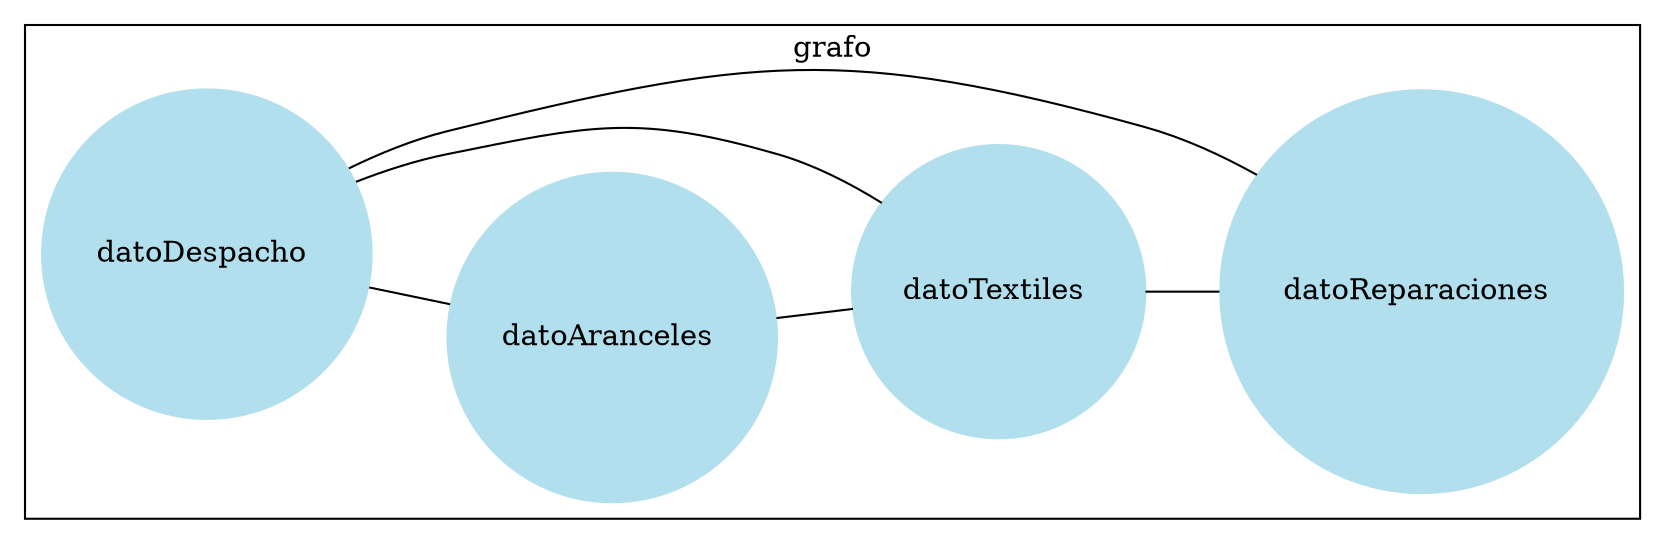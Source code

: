 graph G {
rankdir = LR; 
subgraph cluster_1 { 
node [color=lightblue2, style=filled, shape=circle]; 
nDespacho[label="datoDespacho "] 
nAranceles[label="datoAranceles "] 
nTextiles[label="datoTextiles "] 
nReparaciones[label="datoReparaciones "] 
nDespacho -- nAranceles 
nDespacho -- nReparaciones 
nDespacho -- nTextiles 
nAranceles -- nTextiles 
nTextiles -- nReparaciones 
label = "grafo";
}
}
